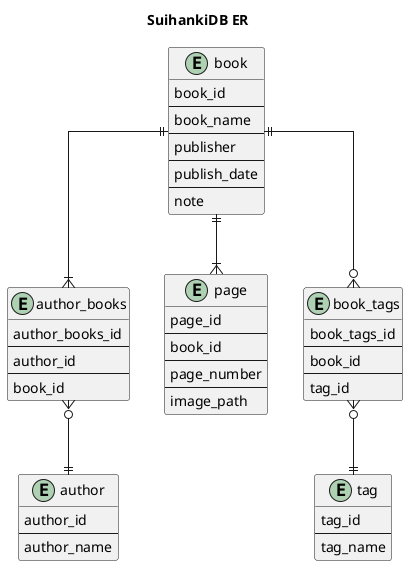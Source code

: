 @startuml

title SuihankiDB ER
skinparam linetype ortho

entity "book" as b {
    book_id
    --
    book_name
    --
    publisher
    --
    publish_date
    --
    note
}
entity "author_books" as ab {
    author_books_id
    --
    author_id
    --
    book_id
}
entity "author" as a {
    author_id
    --
    author_name
}
entity "page" as p {
    page_id
    --
    book_id
    --
    page_number
    --
    image_path
}
entity "book_tags" as bt {
    book_tags_id
    --
    book_id
    --
    tag_id
}
entity "tag" as t {
    tag_id
    --
    tag_name
}

b ||--|{ ab
ab }o--|| a
b ||--|{ p
b ||--o{ bt
bt }o--|| t

@enduml